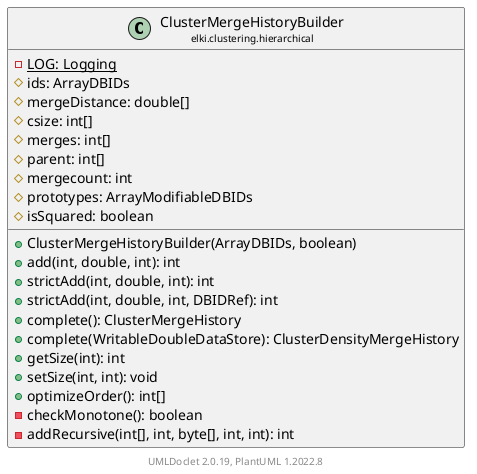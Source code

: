 @startuml
    remove .*\.(Instance|Par|Parameterizer|Factory)$
    set namespaceSeparator none
    hide empty fields
    hide empty methods

    class "<size:14>ClusterMergeHistoryBuilder\n<size:10>elki.clustering.hierarchical" as elki.clustering.hierarchical.ClusterMergeHistoryBuilder [[ClusterMergeHistoryBuilder.html]] {
        {static} -LOG: Logging
        #ids: ArrayDBIDs
        #mergeDistance: double[]
        #csize: int[]
        #merges: int[]
        #parent: int[]
        #mergecount: int
        #prototypes: ArrayModifiableDBIDs
        #isSquared: boolean
        +ClusterMergeHistoryBuilder(ArrayDBIDs, boolean)
        +add(int, double, int): int
        +strictAdd(int, double, int): int
        +strictAdd(int, double, int, DBIDRef): int
        +complete(): ClusterMergeHistory
        +complete(WritableDoubleDataStore): ClusterDensityMergeHistory
        +getSize(int): int
        +setSize(int, int): void
        +optimizeOrder(): int[]
        -checkMonotone(): boolean
        -addRecursive(int[], int, byte[], int, int): int
    }

    center footer UMLDoclet 2.0.19, PlantUML 1.2022.8
@enduml
